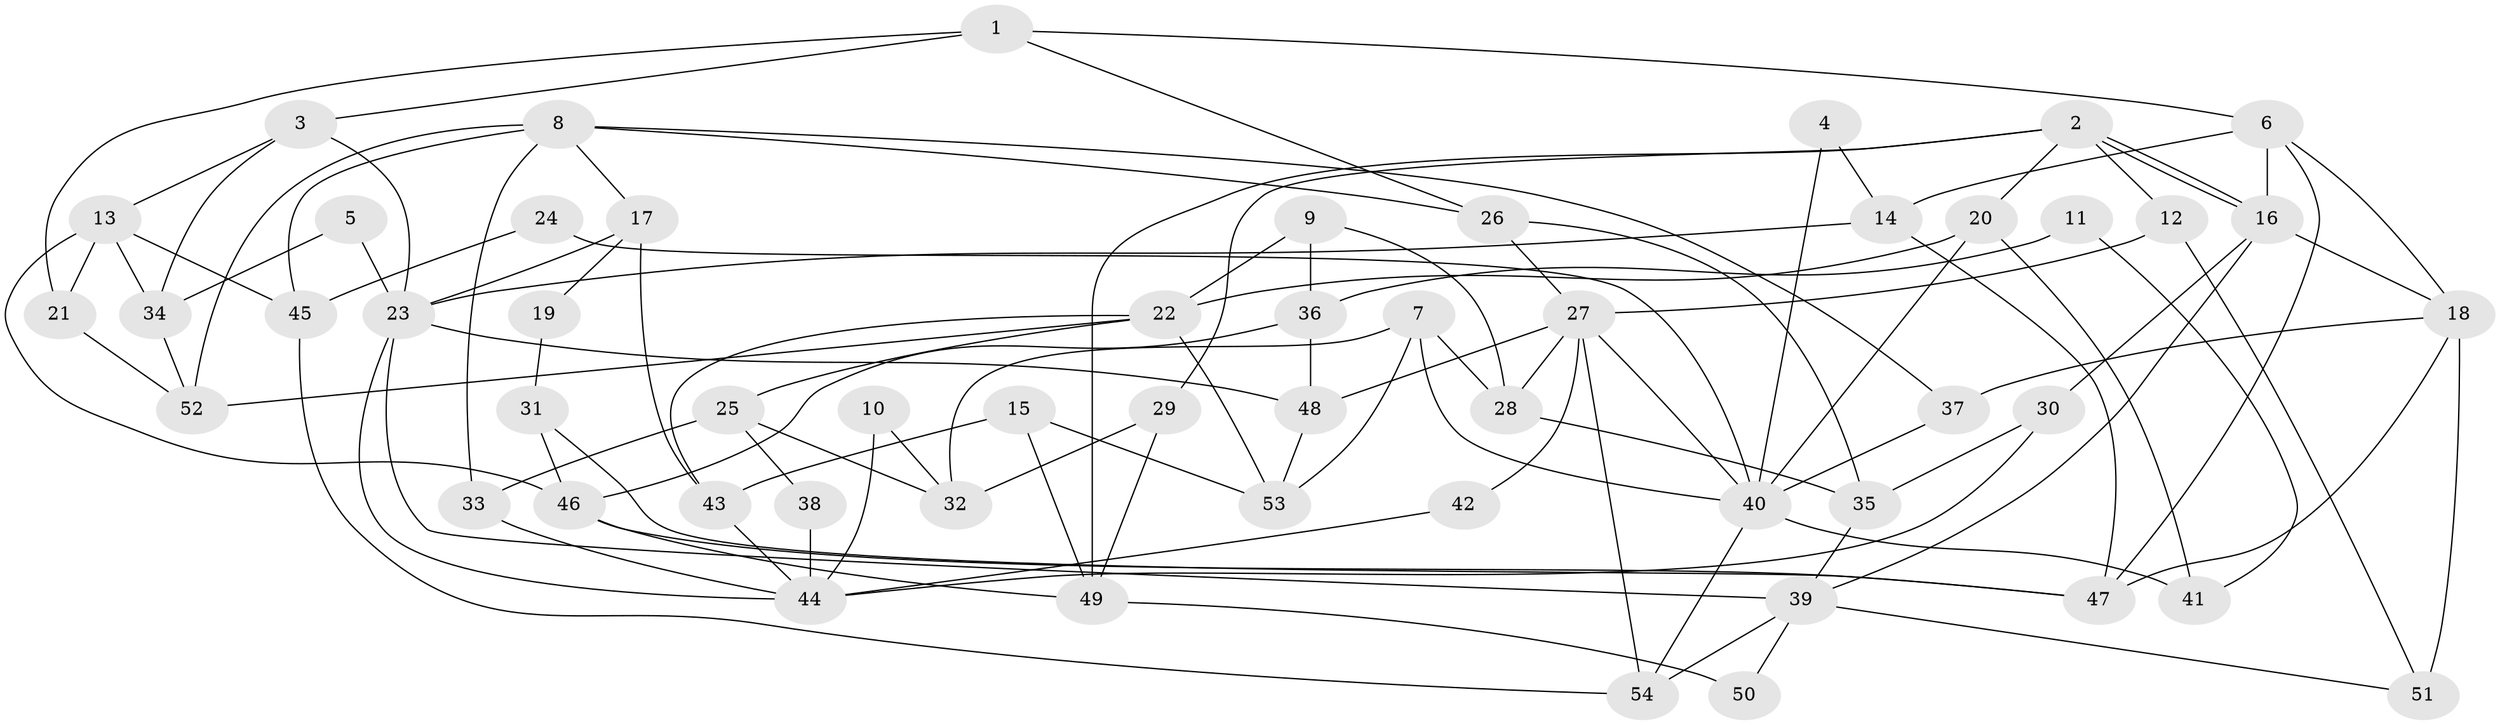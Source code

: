 // coarse degree distribution, {8: 0.0625, 14: 0.0625, 2: 0.3125, 4: 0.1875, 9: 0.0625, 7: 0.0625, 5: 0.0625, 3: 0.125, 1: 0.0625}
// Generated by graph-tools (version 1.1) at 2025/18/03/04/25 18:18:36]
// undirected, 54 vertices, 108 edges
graph export_dot {
graph [start="1"]
  node [color=gray90,style=filled];
  1;
  2;
  3;
  4;
  5;
  6;
  7;
  8;
  9;
  10;
  11;
  12;
  13;
  14;
  15;
  16;
  17;
  18;
  19;
  20;
  21;
  22;
  23;
  24;
  25;
  26;
  27;
  28;
  29;
  30;
  31;
  32;
  33;
  34;
  35;
  36;
  37;
  38;
  39;
  40;
  41;
  42;
  43;
  44;
  45;
  46;
  47;
  48;
  49;
  50;
  51;
  52;
  53;
  54;
  1 -- 26;
  1 -- 6;
  1 -- 3;
  1 -- 21;
  2 -- 16;
  2 -- 16;
  2 -- 29;
  2 -- 12;
  2 -- 20;
  2 -- 49;
  3 -- 23;
  3 -- 13;
  3 -- 34;
  4 -- 14;
  4 -- 40;
  5 -- 23;
  5 -- 34;
  6 -- 47;
  6 -- 16;
  6 -- 14;
  6 -- 18;
  7 -- 53;
  7 -- 40;
  7 -- 28;
  7 -- 32;
  8 -- 52;
  8 -- 37;
  8 -- 17;
  8 -- 26;
  8 -- 33;
  8 -- 45;
  9 -- 22;
  9 -- 28;
  9 -- 36;
  10 -- 32;
  10 -- 44;
  11 -- 36;
  11 -- 41;
  12 -- 51;
  12 -- 27;
  13 -- 45;
  13 -- 21;
  13 -- 34;
  13 -- 46;
  14 -- 23;
  14 -- 47;
  15 -- 43;
  15 -- 49;
  15 -- 53;
  16 -- 39;
  16 -- 18;
  16 -- 30;
  17 -- 43;
  17 -- 19;
  17 -- 23;
  18 -- 37;
  18 -- 47;
  18 -- 51;
  19 -- 31;
  20 -- 40;
  20 -- 22;
  20 -- 41;
  21 -- 52;
  22 -- 52;
  22 -- 25;
  22 -- 43;
  22 -- 53;
  23 -- 48;
  23 -- 39;
  23 -- 44;
  24 -- 45;
  24 -- 40;
  25 -- 33;
  25 -- 32;
  25 -- 38;
  26 -- 27;
  26 -- 35;
  27 -- 48;
  27 -- 28;
  27 -- 40;
  27 -- 42;
  27 -- 54;
  28 -- 35;
  29 -- 49;
  29 -- 32;
  30 -- 35;
  30 -- 44;
  31 -- 46;
  31 -- 47;
  33 -- 44;
  34 -- 52;
  35 -- 39;
  36 -- 46;
  36 -- 48;
  37 -- 40;
  38 -- 44;
  39 -- 50;
  39 -- 51;
  39 -- 54;
  40 -- 54;
  40 -- 41;
  42 -- 44;
  43 -- 44;
  45 -- 54;
  46 -- 47;
  46 -- 49;
  48 -- 53;
  49 -- 50;
}
